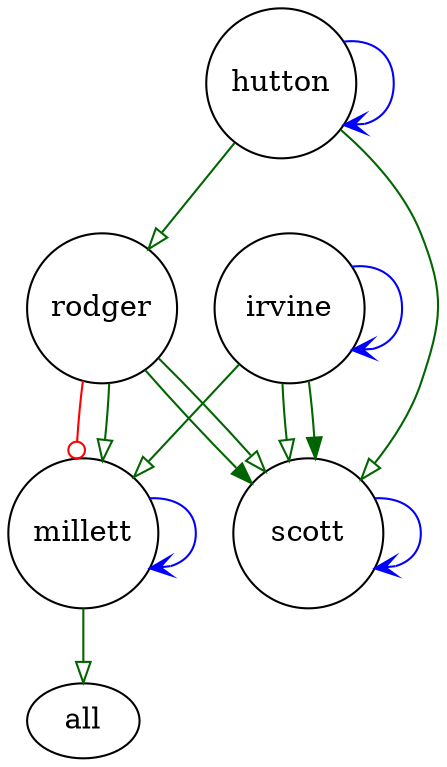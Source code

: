 digraph bbbcase23 { 
 K=0.6 
 "irvine" -> { "scott" } [color="darkgreen", arrowhead="onormal", penwidth=1, href="#6"]; 
 "irvine" -> { "millett" } [color="darkgreen", arrowhead="onormal", penwidth=1, href="#6"]; 
 "irvine" -> { "scott" } [color="darkgreen", arrowhead="normal", penwidth=1, href="#7"]; 
 "irvine" -> { "irvine" } [color="blue", arrowhead="vee", penwidth=1, href="#8"]; 
 "hutton" -> { "scott" } [color="darkgreen", arrowhead="onormal", penwidth=1, href="partagr_hutton_scott"];
 "hutton" -> { "rodger" } [color="darkgreen", arrowhead="onormal", penwidth=1, href="#23"]; 
 "hutton" -> { "hutton" } [color="blue", arrowhead="vee", penwidth=1, href="#26"]; 
 "millett" -> { all } [color="darkgreen", arrowhead="onormal", penwidth=1, href="#137"]; 
 "millett" -> { "millett" } [color="blue", arrowhead="vee", penwidth=1, href="#138"]; 
 "scott" -> { "scott" } [color="blue", arrowhead="vee", penwidth=1, href="#246"]; 
 "rodger" -> { "millett" } [color="red", arrowhead="odot", penwidth=1, href="partdisa_rodger_millett"];
 "rodger" -> { "scott" } [color="darkgreen", arrowhead="normal", penwidth=1, href="#252"]; 
 "rodger" -> { "millett" } [color="darkgreen", arrowhead="onormal", penwidth=1, href="partagr_rodger_millett"];
 "rodger" -> { "scott" } [color="darkgreen", arrowhead="onormal", penwidth=1, href="#260"]; 
 "irvine" [shape="circle", fixedsize="true", height=1, width=1, style="filled", fillcolor="white", href="#irvine"]; 
 "hutton" [shape="circle", fixedsize="true", height=1, width=1, style="filled", fillcolor="white", href="#hutton"]; 
 "millett" [shape="circle", fixedsize="true", height=1, width=1, style="filled", fillcolor="white", href="#millett"]; 
 "scott" [shape="circle", fixedsize="true", height=1, width=1, style="filled", fillcolor="white", href="#scott"]; 
 "rodger" [shape="circle", fixedsize="true", height=1, width=1, style="filled", fillcolor="white", href="#rodger"]; 

}